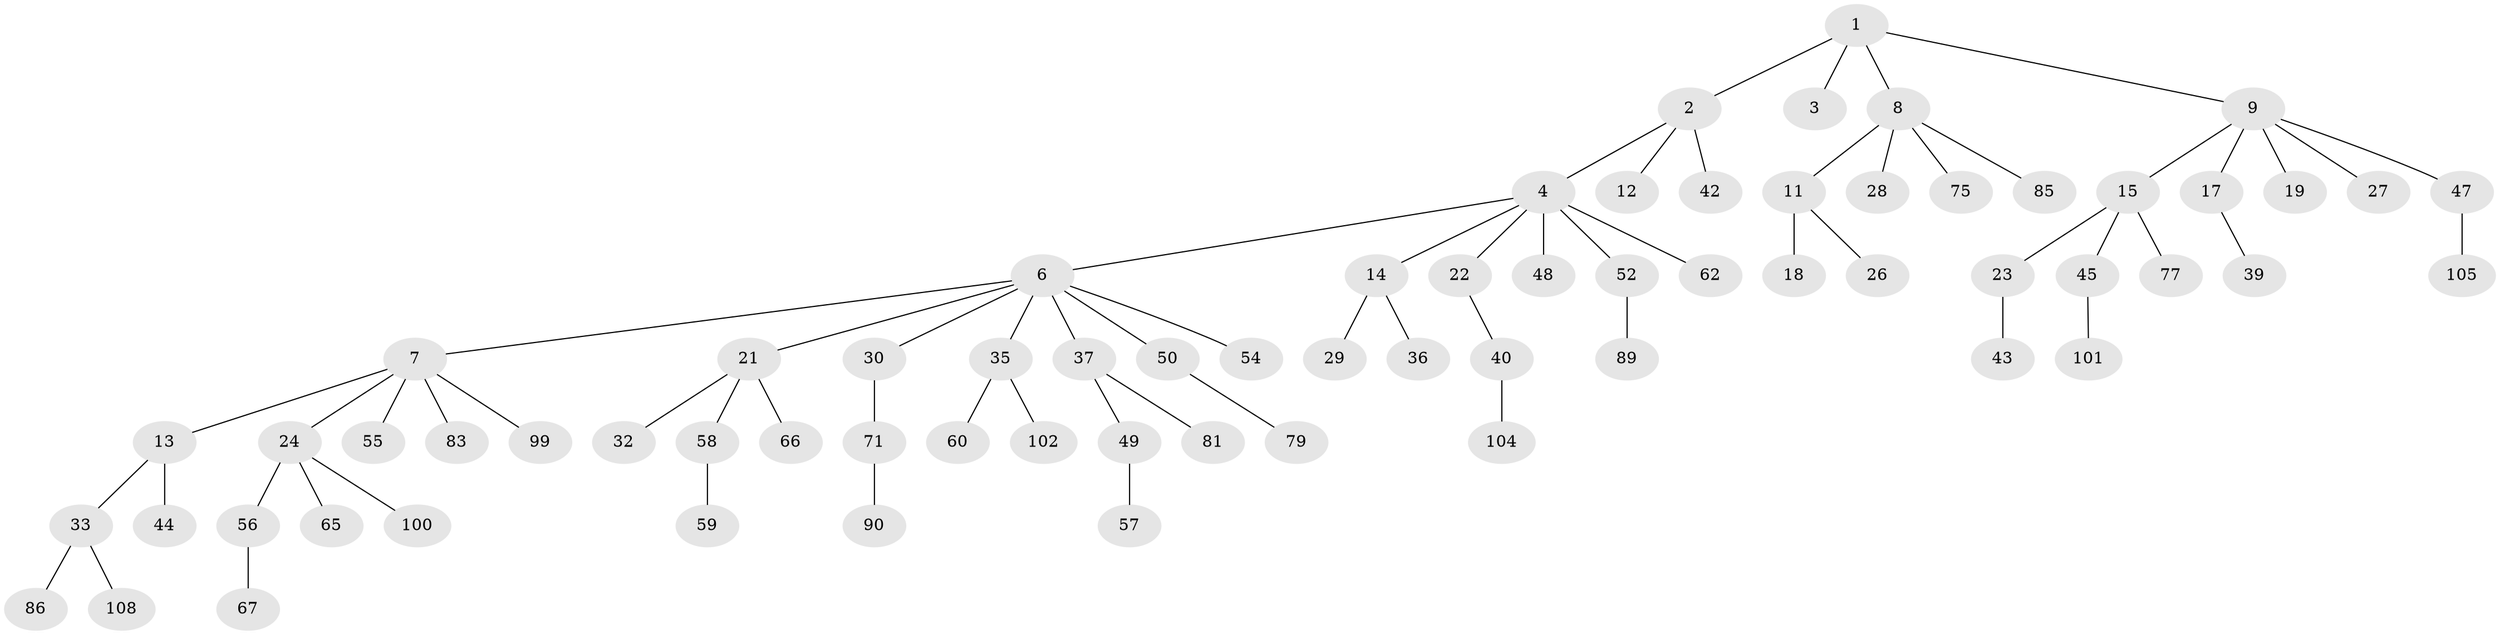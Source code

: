 // original degree distribution, {5: 0.05555555555555555, 2: 0.23148148148148148, 4: 0.08333333333333333, 9: 0.009259259259259259, 3: 0.10185185185185185, 1: 0.5185185185185185}
// Generated by graph-tools (version 1.1) at 2025/11/02/27/25 16:11:28]
// undirected, 69 vertices, 68 edges
graph export_dot {
graph [start="1"]
  node [color=gray90,style=filled];
  1 [super="+96"];
  2 [super="+51"];
  3 [super="+82"];
  4 [super="+5"];
  6 [super="+25"];
  7 [super="+76"];
  8 [super="+16"];
  9 [super="+10"];
  11 [super="+97"];
  12 [super="+34"];
  13 [super="+20"];
  14 [super="+84"];
  15 [super="+38"];
  17 [super="+46"];
  18 [super="+41"];
  19;
  21 [super="+69"];
  22 [super="+70"];
  23 [super="+93"];
  24 [super="+61"];
  26 [super="+31"];
  27;
  28;
  29 [super="+64"];
  30 [super="+63"];
  32;
  33 [super="+53"];
  35 [super="+87"];
  36;
  37 [super="+94"];
  39;
  40 [super="+107"];
  42 [super="+98"];
  43;
  44 [super="+91"];
  45 [super="+88"];
  47;
  48;
  49;
  50 [super="+68"];
  52 [super="+73"];
  54 [super="+74"];
  55;
  56;
  57 [super="+78"];
  58 [super="+92"];
  59 [super="+106"];
  60 [super="+72"];
  62;
  65;
  66 [super="+95"];
  67;
  71 [super="+103"];
  75 [super="+80"];
  77;
  79;
  81;
  83;
  85;
  86;
  89;
  90;
  99;
  100;
  101;
  102;
  104;
  105;
  108;
  1 -- 2;
  1 -- 3;
  1 -- 8;
  1 -- 9;
  2 -- 4;
  2 -- 12;
  2 -- 42;
  4 -- 6;
  4 -- 48;
  4 -- 52;
  4 -- 22;
  4 -- 14;
  4 -- 62;
  6 -- 7;
  6 -- 21;
  6 -- 30;
  6 -- 35;
  6 -- 37;
  6 -- 50;
  6 -- 54;
  7 -- 13;
  7 -- 24;
  7 -- 55;
  7 -- 83;
  7 -- 99;
  8 -- 11;
  8 -- 28;
  8 -- 75;
  8 -- 85;
  9 -- 17;
  9 -- 27;
  9 -- 19;
  9 -- 15;
  9 -- 47;
  11 -- 18;
  11 -- 26;
  13 -- 44;
  13 -- 33;
  14 -- 29;
  14 -- 36;
  15 -- 23;
  15 -- 45;
  15 -- 77;
  17 -- 39;
  21 -- 32;
  21 -- 58;
  21 -- 66;
  22 -- 40;
  23 -- 43;
  24 -- 56;
  24 -- 100;
  24 -- 65;
  30 -- 71;
  33 -- 86;
  33 -- 108;
  35 -- 60;
  35 -- 102;
  37 -- 49;
  37 -- 81;
  40 -- 104;
  45 -- 101;
  47 -- 105;
  49 -- 57;
  50 -- 79;
  52 -- 89;
  56 -- 67;
  58 -- 59;
  71 -- 90;
}
